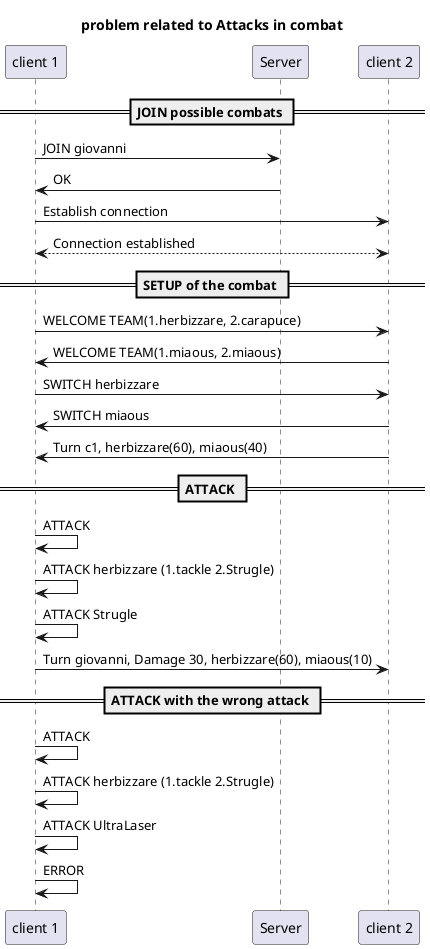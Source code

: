 @startuml AttackCombatProblem
title "problem related to Attacks in combat"
participant "client 1" as c1
participant "Server" as s
participant "client 2" as giovanni
== JOIN possible combats ==

c1->s: JOIN giovanni
s->c1: OK

c1->giovanni: Establish connection
c1<-->giovanni: Connection established

== SETUP of the combat ==
c1->giovanni: WELCOME TEAM(1.herbizzare, 2.carapuce)
giovanni->c1: WELCOME TEAM(1.miaous, 2.miaous)
c1->giovanni: SWITCH herbizzare
giovanni->c1: SWITCH miaous
giovanni->c1: Turn c1, herbizzare(60), miaous(40)

== ATTACK ==
c1->c1: ATTACK
c1->c1: ATTACK herbizzare (1.tackle 2.Strugle)
c1->c1: ATTACK Strugle
c1->giovanni: Turn giovanni, Damage 30, herbizzare(60), miaous(10)

== ATTACK with the wrong attack ==
c1->c1: ATTACK
c1->c1: ATTACK herbizzare (1.tackle 2.Strugle)
c1->c1: ATTACK UltraLaser
c1->c1: ERROR
@enduml
